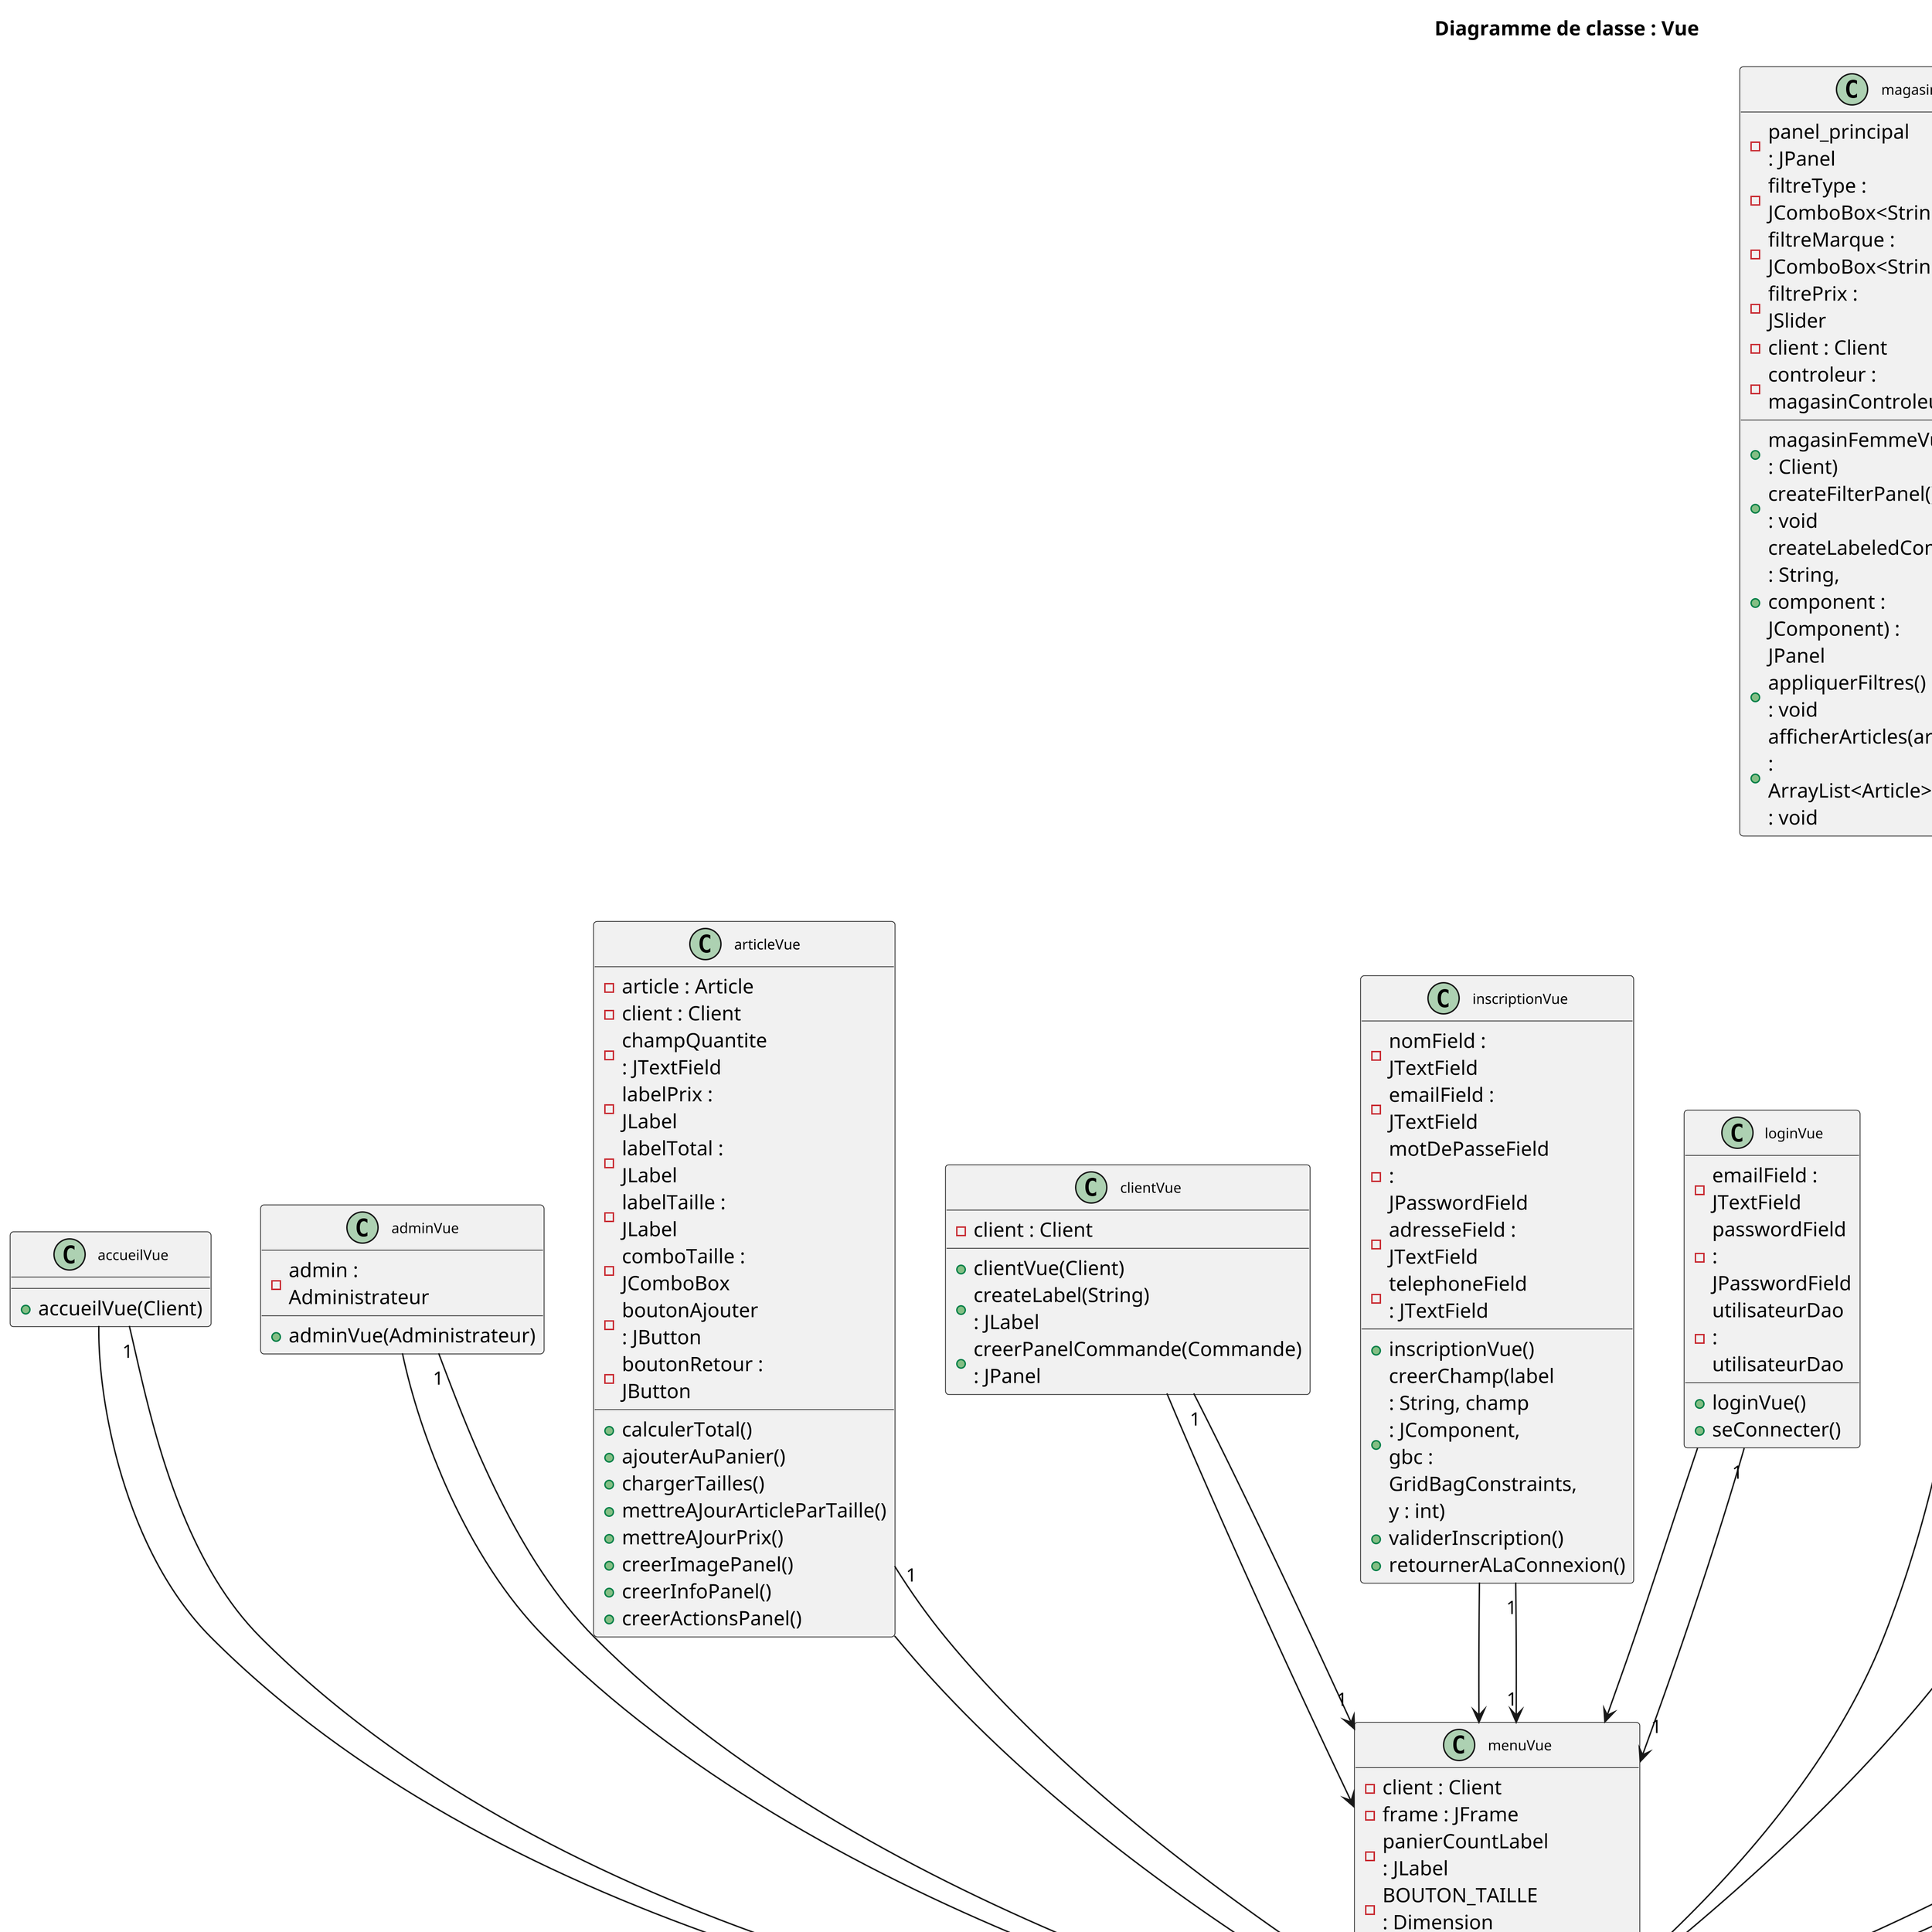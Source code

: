 @startuml
top to bottom direction
scale 3.0
skinparam wrapWidth 100
skinparam classFontSize 10
skinparam maxMessageSize 30
title Diagramme de classe : Vue

class accueilVue {
    + accueilVue(Client)
}

class adminVue {
    - admin : Administrateur
    + adminVue(Administrateur)
}

class articleVue {
    - article : Article
    - client : Client
    - champQuantite : JTextField
    - labelPrix : JLabel
    - labelTotal : JLabel
    - labelTaille : JLabel
    - comboTaille : JComboBox
    - boutonAjouter : JButton
    - boutonRetour : JButton
    + calculerTotal()
    + ajouterAuPanier()
    + chargerTailles()
    + mettreAJourArticleParTaille()
    + mettreAJourPrix()
    + creerImagePanel()
    + creerInfoPanel()
    + creerActionsPanel()
}

class clientVue {
    - client : Client
    + clientVue(Client)
    + createLabel(String) : JLabel
    + creerPanelCommande(Commande) : JPanel
}

class inscriptionVue {
    - nomField : JTextField
    - emailField : JTextField
    - motDePasseField : JPasswordField
    - adresseField : JTextField
    - telephoneField : JTextField
    + inscriptionVue()
    + creerChamp(label : String, champ : JComponent, gbc : GridBagConstraints, y : int)
    + validerInscription()
    + retournerALaConnexion()
}

class loginVue {
    - emailField : JTextField
    - passwordField : JPasswordField
    - utilisateurDao : utilisateurDao
    + loginVue()
    + seConnecter()
}

class magasinFemmeVue {
    - panel_principal : JPanel
    - filtreType : JComboBox<String>
    - filtreMarque : JComboBox<String>
    - filtrePrix : JSlider
    - client : Client
    - controleur : magasinControleur
    + magasinFemmeVue(client : Client)
    + createFilterPanel() : void
    + createLabeledComponent(labelText : String, component : JComponent) : JPanel
    + appliquerFiltres() : void
    + afficherArticles(articles : ArrayList<Article>) : void
}

class magasinHommeVue {
    - panel_principal : JPanel
    - filtreType : JComboBox<String>
    - filtreMarque : JComboBox<String>
    - filtrePrix : JSlider
    - client : Client
    - controleur : magasinControleur
    + magasinHommeVue(client : Client)
    + createFilterPanel() : void
    + createLabeledComponent(labelText : String, component : JComponent) : JPanel
    + appliquerFiltres() : void
    + afficherArticles(articles : ArrayList<Article>) : void
}

interface magasinVue {
    + afficherArticles(articles : ArrayList<Article>)
    + appliquerFiltres()
}

class menuVue {
    - client : Client
    - frame : JFrame
    - panierCountLabel : JLabel
    - BOUTON_TAILLE : Dimension
    + creerMenuBar() : JMenuBar
    + actualiserPanier() : void
    + creerMenuDeroulant(texte : String, font : Font, textColor : Color) : JMenu
    + creerMenuItem(texte : String, action : Runnable) : JMenuItem
    + creerBoutonMenu(texte : String, font : Font, textColor : Color, action : Runnable) : JButton
}

class paiementVue {
    - champNomTitulaire : JTextField
    - champNumeroCarte : JTextField
    - champDateValidite : JTextField
    - champCVV : JTextField
    - boutonValider : JButton
    + paiementVue()
    + insererPaiementEnBase(ActionEvent)
}

class panierVue {
    - controleur : panierControleur
    - articlesPanel : JPanel
    - totalLabel : JLabel
    + panierVue(client : Client, panier : Panier)
    + boutonVue(button : JButton, bgColor : Color) : void
    + mettreAJourAffichage(panier : Panier) : void
    + afficherMessage(message : String) : void
}

magasinFemmeVue ..|> magasinVue
magasinHommeVue ..|> magasinVue

accueilVue --> menuVue
adminVue --> menuVue
articleVue --> menuVue
clientVue --> menuVue
inscriptionVue --> menuVue
loginVue --> menuVue
panierVue --> menuVue
paiementVue --> menuVue

accueilVue "1" --> "1" menuVue
adminVue "1" --> "1" menuVue
articleVue "1" --> "1" menuVue
clientVue "1" --> "1" menuVue
inscriptionVue "1" --> "1" menuVue
loginVue "1" --> "1" menuVue
magasinFemmeVue "1" --> "1" menuVue
magasinHommeVue "1" --> "1" menuVue
magasinVue "0..1" --> "1" menuVue
panierVue "1" --> "1" menuVue
paiementVue "0..1" --> "1" menuVue

@enduml

' ===
' ===
' ===
' ===
' ===
' ===
' ===
' ===
' ===
' ===
' ===
' ===
' ===
' ===
' ===
' ===
' ===
' ===
' ===
' ===
' ===
' ===
' ===
' ===

' ===
' ===
' ===
' ===
' ===
' ===
' ===


